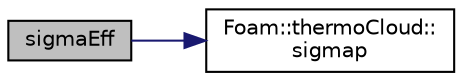 digraph "sigmaEff"
{
  bgcolor="transparent";
  edge [fontname="Helvetica",fontsize="10",labelfontname="Helvetica",labelfontsize="10"];
  node [fontname="Helvetica",fontsize="10",shape=record];
  rankdir="LR";
  Node1 [label="sigmaEff",height=0.2,width=0.4,color="black", fillcolor="grey75", style="filled", fontcolor="black"];
  Node1 -> Node2 [color="midnightblue",fontsize="10",style="solid",fontname="Helvetica"];
  Node2 [label="Foam::thermoCloud::\lsigmap",height=0.2,width=0.4,color="black",URL="$a02588.html#a4f53b42cb4373b9cdb5c1ca1d5be66f0",tooltip="Return tmp equivalent particulate scattering factor. "];
}
